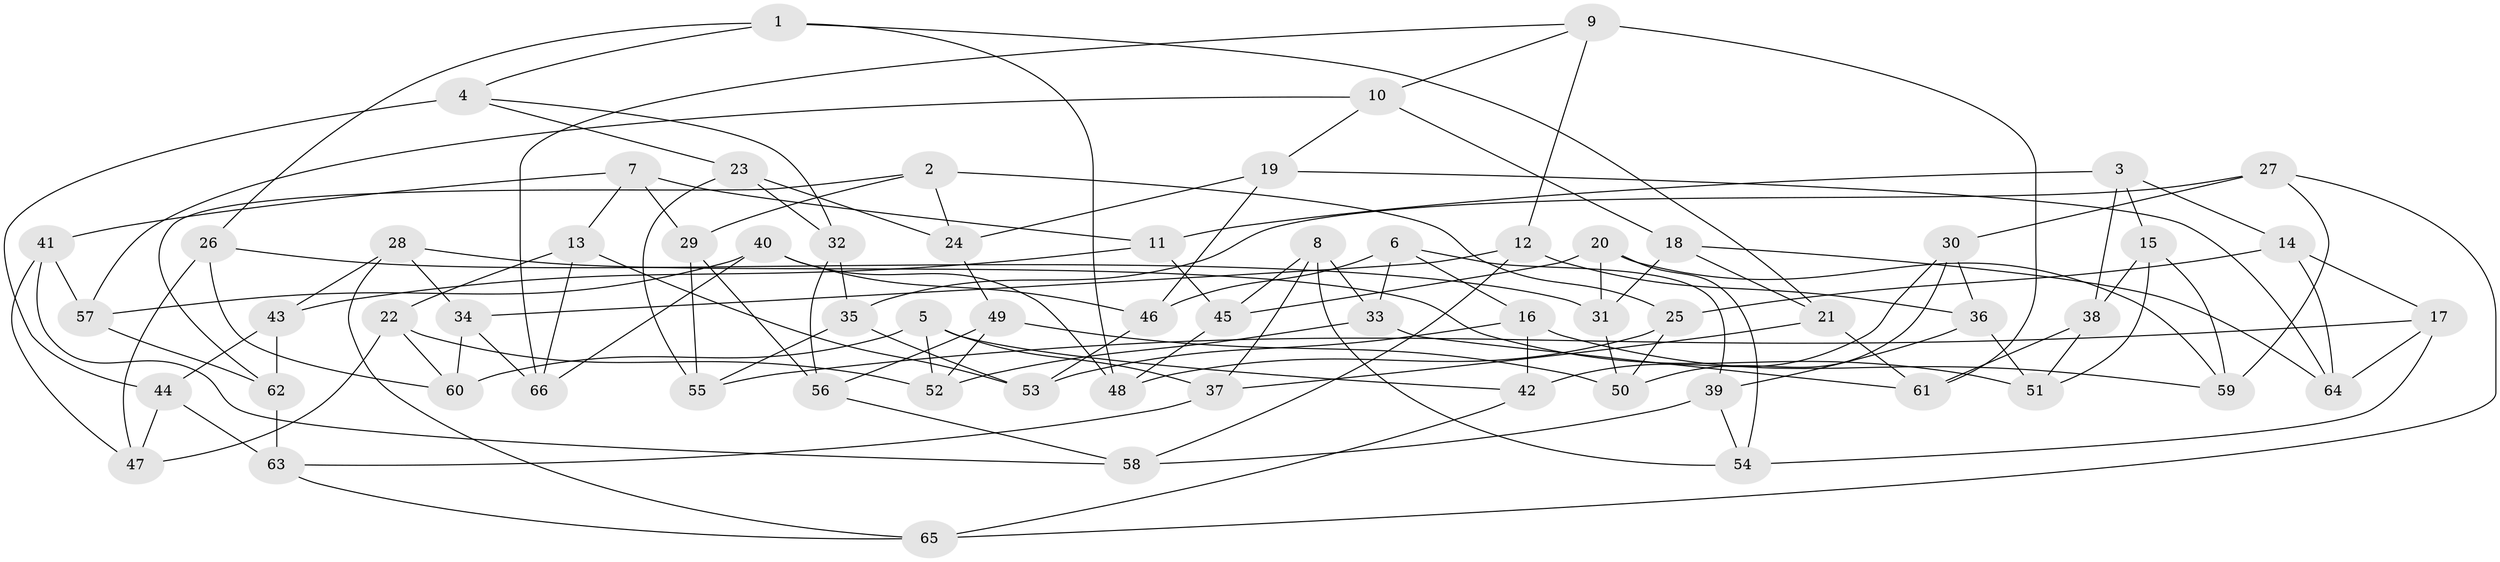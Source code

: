 // coarse degree distribution, {6: 0.4878048780487805, 5: 0.12195121951219512, 4: 0.36585365853658536, 3: 0.024390243902439025}
// Generated by graph-tools (version 1.1) at 2025/52/02/27/25 19:52:33]
// undirected, 66 vertices, 132 edges
graph export_dot {
graph [start="1"]
  node [color=gray90,style=filled];
  1;
  2;
  3;
  4;
  5;
  6;
  7;
  8;
  9;
  10;
  11;
  12;
  13;
  14;
  15;
  16;
  17;
  18;
  19;
  20;
  21;
  22;
  23;
  24;
  25;
  26;
  27;
  28;
  29;
  30;
  31;
  32;
  33;
  34;
  35;
  36;
  37;
  38;
  39;
  40;
  41;
  42;
  43;
  44;
  45;
  46;
  47;
  48;
  49;
  50;
  51;
  52;
  53;
  54;
  55;
  56;
  57;
  58;
  59;
  60;
  61;
  62;
  63;
  64;
  65;
  66;
  1 -- 26;
  1 -- 48;
  1 -- 21;
  1 -- 4;
  2 -- 25;
  2 -- 62;
  2 -- 29;
  2 -- 24;
  3 -- 15;
  3 -- 11;
  3 -- 14;
  3 -- 38;
  4 -- 23;
  4 -- 32;
  4 -- 44;
  5 -- 37;
  5 -- 60;
  5 -- 52;
  5 -- 42;
  6 -- 39;
  6 -- 16;
  6 -- 46;
  6 -- 33;
  7 -- 41;
  7 -- 13;
  7 -- 11;
  7 -- 29;
  8 -- 45;
  8 -- 37;
  8 -- 54;
  8 -- 33;
  9 -- 12;
  9 -- 66;
  9 -- 61;
  9 -- 10;
  10 -- 19;
  10 -- 57;
  10 -- 18;
  11 -- 45;
  11 -- 43;
  12 -- 58;
  12 -- 34;
  12 -- 36;
  13 -- 53;
  13 -- 66;
  13 -- 22;
  14 -- 17;
  14 -- 64;
  14 -- 25;
  15 -- 51;
  15 -- 38;
  15 -- 59;
  16 -- 53;
  16 -- 59;
  16 -- 42;
  17 -- 54;
  17 -- 55;
  17 -- 64;
  18 -- 21;
  18 -- 31;
  18 -- 64;
  19 -- 46;
  19 -- 64;
  19 -- 24;
  20 -- 45;
  20 -- 54;
  20 -- 31;
  20 -- 59;
  21 -- 37;
  21 -- 61;
  22 -- 52;
  22 -- 47;
  22 -- 60;
  23 -- 24;
  23 -- 55;
  23 -- 32;
  24 -- 49;
  25 -- 50;
  25 -- 48;
  26 -- 47;
  26 -- 60;
  26 -- 31;
  27 -- 59;
  27 -- 65;
  27 -- 30;
  27 -- 35;
  28 -- 65;
  28 -- 43;
  28 -- 51;
  28 -- 34;
  29 -- 56;
  29 -- 55;
  30 -- 42;
  30 -- 36;
  30 -- 50;
  31 -- 50;
  32 -- 56;
  32 -- 35;
  33 -- 52;
  33 -- 61;
  34 -- 66;
  34 -- 60;
  35 -- 53;
  35 -- 55;
  36 -- 51;
  36 -- 39;
  37 -- 63;
  38 -- 51;
  38 -- 61;
  39 -- 54;
  39 -- 58;
  40 -- 66;
  40 -- 57;
  40 -- 46;
  40 -- 48;
  41 -- 58;
  41 -- 47;
  41 -- 57;
  42 -- 65;
  43 -- 44;
  43 -- 62;
  44 -- 47;
  44 -- 63;
  45 -- 48;
  46 -- 53;
  49 -- 50;
  49 -- 52;
  49 -- 56;
  56 -- 58;
  57 -- 62;
  62 -- 63;
  63 -- 65;
}
